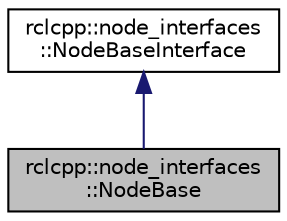 digraph "rclcpp::node_interfaces::NodeBase"
{
  edge [fontname="Helvetica",fontsize="10",labelfontname="Helvetica",labelfontsize="10"];
  node [fontname="Helvetica",fontsize="10",shape=record];
  Node2 [label="rclcpp::node_interfaces\l::NodeBase",height=0.2,width=0.4,color="black", fillcolor="grey75", style="filled", fontcolor="black"];
  Node3 -> Node2 [dir="back",color="midnightblue",fontsize="10",style="solid",fontname="Helvetica"];
  Node3 [label="rclcpp::node_interfaces\l::NodeBaseInterface",height=0.2,width=0.4,color="black", fillcolor="white", style="filled",URL="$classrclcpp_1_1node__interfaces_1_1NodeBaseInterface.html",tooltip="Pure virtual interface class for the NodeBase part of the Node API. "];
}
